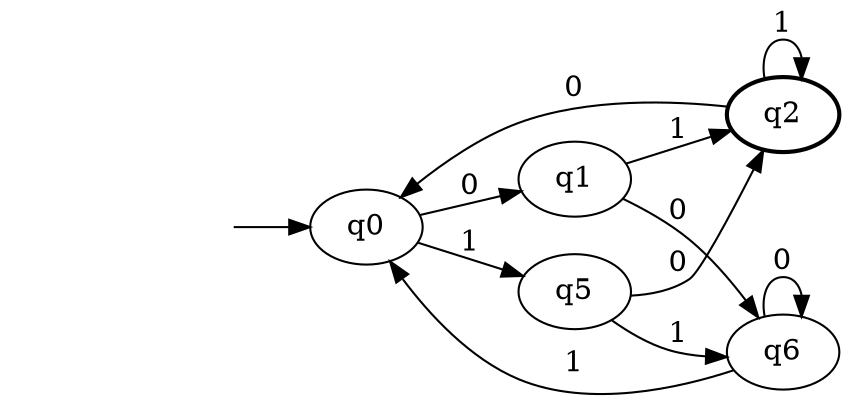 digraph afd_min  { rankdir=LR;
	_invisible [style="invis"];
	q5;
	q2 [penwidth="2"];
	q6;
	q1;
	q0;
	_invisible -> q0 ;
	q5 -> q2 [label="0"];
	q5 -> q6 [label="1"];
	q2 -> q0 [label="0"];
	q2 -> q2 [label="1"];
	q6 -> q6 [label="0"];
	q6 -> q0 [label="1"];
	q1 -> q6 [label="0"];
	q1 -> q2 [label="1"];
	q0 -> q1 [label="0"];
	q0 -> q5 [label="1"];
}